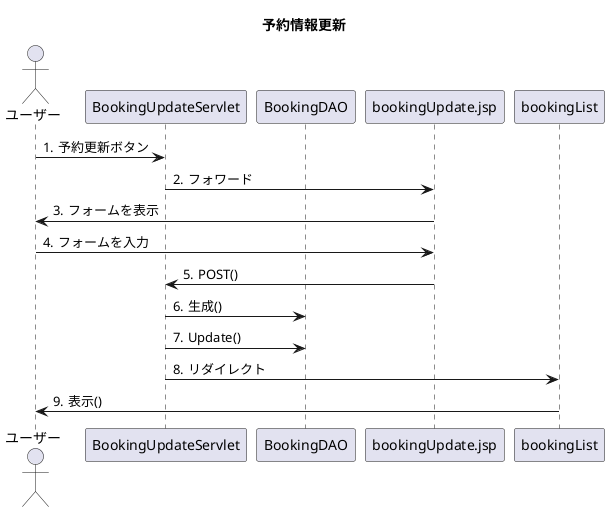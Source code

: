 @startuml
title 予約情報更新

autonumber "#."

actor ユーザー
participant BookingUpdateServlet
participant BookingDAO
participant bookingUpdate.jsp

ユーザー -> BookingUpdateServlet : 予約更新ボタン
BookingUpdateServlet -> bookingUpdate.jsp : フォワード
bookingUpdate.jsp -> ユーザー : フォームを表示
ユーザー -> bookingUpdate.jsp : フォームを入力
bookingUpdate.jsp -> BookingUpdateServlet : POST()
BookingUpdateServlet -> BookingDAO : 生成()
BookingUpdateServlet -> BookingDAO : Update()
BookingUpdateServlet ->  bookingList : リダイレクト
bookingList -> ユーザー : 表示()


@enduml